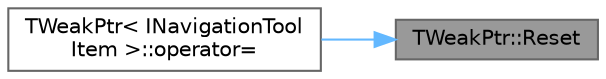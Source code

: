 digraph "TWeakPtr::Reset"
{
 // INTERACTIVE_SVG=YES
 // LATEX_PDF_SIZE
  bgcolor="transparent";
  edge [fontname=Helvetica,fontsize=10,labelfontname=Helvetica,labelfontsize=10];
  node [fontname=Helvetica,fontsize=10,shape=box,height=0.2,width=0.4];
  rankdir="RL";
  Node1 [id="Node000001",label="TWeakPtr::Reset",height=0.2,width=0.4,color="gray40", fillcolor="grey60", style="filled", fontcolor="black",tooltip="Resets this weak pointer, removing a weak reference to the object."];
  Node1 -> Node2 [id="edge1_Node000001_Node000002",dir="back",color="steelblue1",style="solid",tooltip=" "];
  Node2 [id="Node000002",label="TWeakPtr\< INavigationTool\lItem \>::operator=",height=0.2,width=0.4,color="grey40", fillcolor="white", style="filled",URL="$da/d84/classTWeakPtr.html#adeb094587110bbe14cdea1d3d28860c1",tooltip=" "];
}
